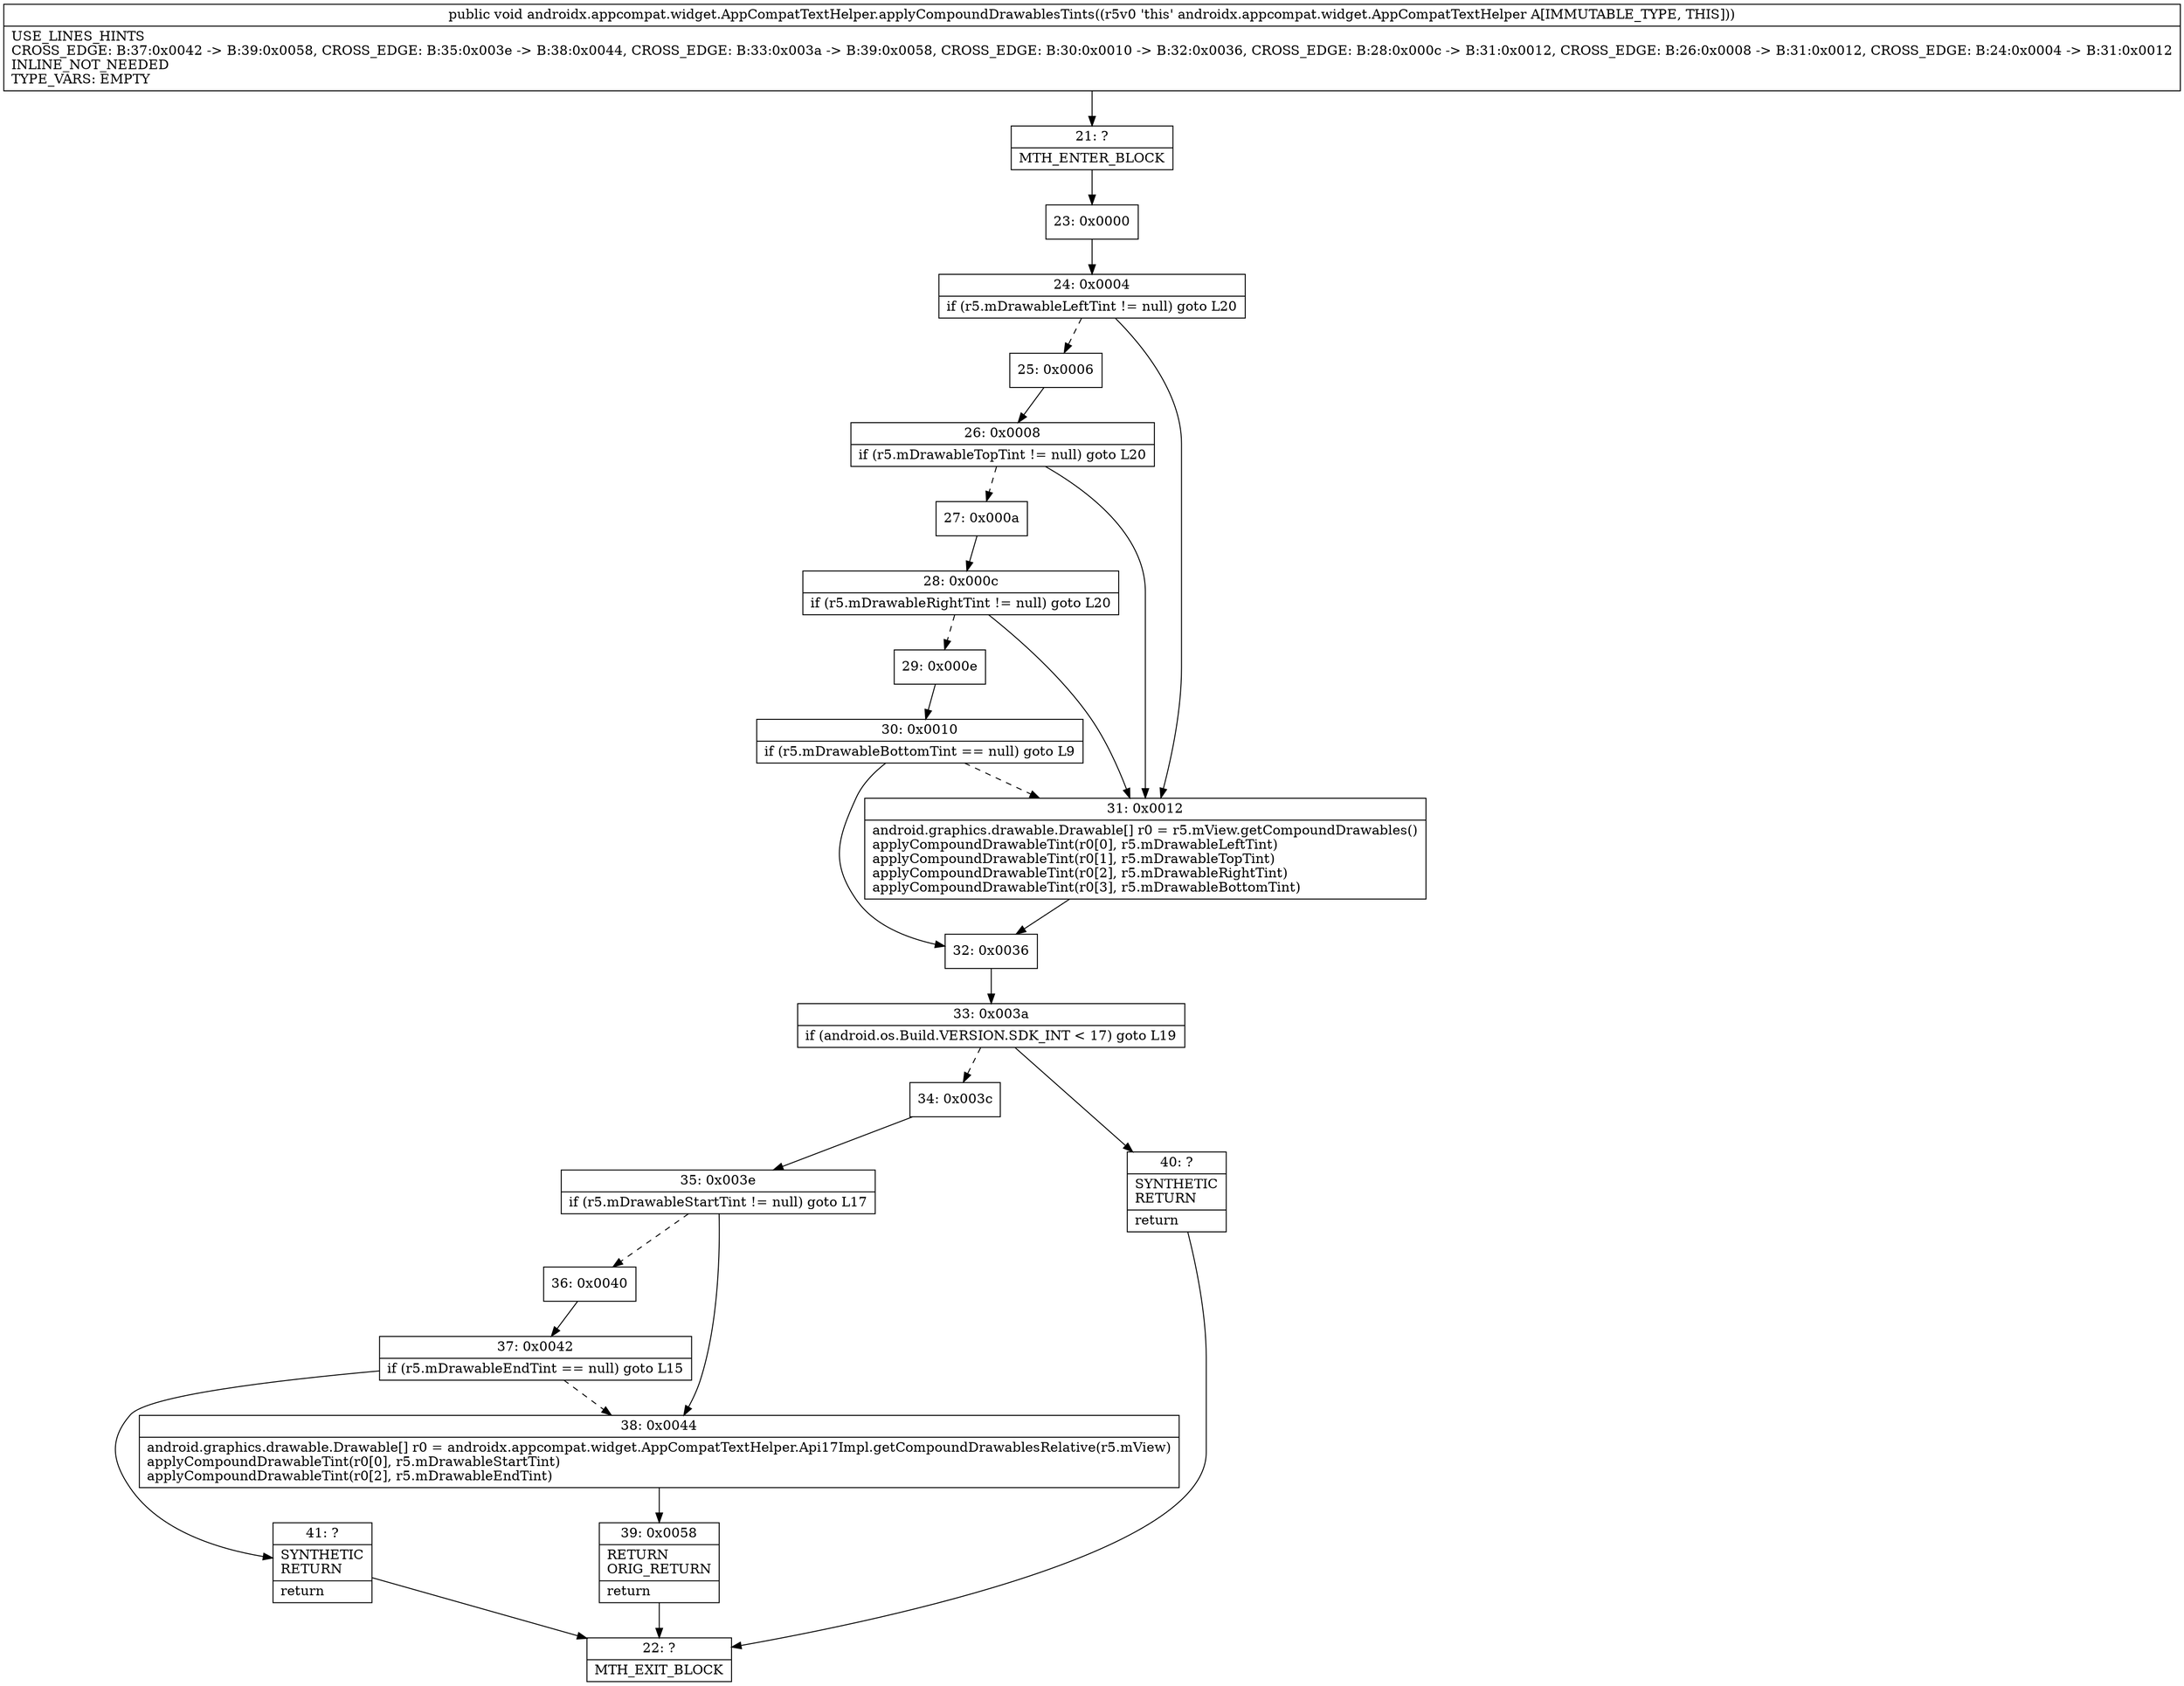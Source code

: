 digraph "CFG forandroidx.appcompat.widget.AppCompatTextHelper.applyCompoundDrawablesTints()V" {
Node_21 [shape=record,label="{21\:\ ?|MTH_ENTER_BLOCK\l}"];
Node_23 [shape=record,label="{23\:\ 0x0000}"];
Node_24 [shape=record,label="{24\:\ 0x0004|if (r5.mDrawableLeftTint != null) goto L20\l}"];
Node_25 [shape=record,label="{25\:\ 0x0006}"];
Node_26 [shape=record,label="{26\:\ 0x0008|if (r5.mDrawableTopTint != null) goto L20\l}"];
Node_27 [shape=record,label="{27\:\ 0x000a}"];
Node_28 [shape=record,label="{28\:\ 0x000c|if (r5.mDrawableRightTint != null) goto L20\l}"];
Node_29 [shape=record,label="{29\:\ 0x000e}"];
Node_30 [shape=record,label="{30\:\ 0x0010|if (r5.mDrawableBottomTint == null) goto L9\l}"];
Node_32 [shape=record,label="{32\:\ 0x0036}"];
Node_33 [shape=record,label="{33\:\ 0x003a|if (android.os.Build.VERSION.SDK_INT \< 17) goto L19\l}"];
Node_34 [shape=record,label="{34\:\ 0x003c}"];
Node_35 [shape=record,label="{35\:\ 0x003e|if (r5.mDrawableStartTint != null) goto L17\l}"];
Node_36 [shape=record,label="{36\:\ 0x0040}"];
Node_37 [shape=record,label="{37\:\ 0x0042|if (r5.mDrawableEndTint == null) goto L15\l}"];
Node_41 [shape=record,label="{41\:\ ?|SYNTHETIC\lRETURN\l|return\l}"];
Node_22 [shape=record,label="{22\:\ ?|MTH_EXIT_BLOCK\l}"];
Node_38 [shape=record,label="{38\:\ 0x0044|android.graphics.drawable.Drawable[] r0 = androidx.appcompat.widget.AppCompatTextHelper.Api17Impl.getCompoundDrawablesRelative(r5.mView)\lapplyCompoundDrawableTint(r0[0], r5.mDrawableStartTint)\lapplyCompoundDrawableTint(r0[2], r5.mDrawableEndTint)\l}"];
Node_39 [shape=record,label="{39\:\ 0x0058|RETURN\lORIG_RETURN\l|return\l}"];
Node_40 [shape=record,label="{40\:\ ?|SYNTHETIC\lRETURN\l|return\l}"];
Node_31 [shape=record,label="{31\:\ 0x0012|android.graphics.drawable.Drawable[] r0 = r5.mView.getCompoundDrawables()\lapplyCompoundDrawableTint(r0[0], r5.mDrawableLeftTint)\lapplyCompoundDrawableTint(r0[1], r5.mDrawableTopTint)\lapplyCompoundDrawableTint(r0[2], r5.mDrawableRightTint)\lapplyCompoundDrawableTint(r0[3], r5.mDrawableBottomTint)\l}"];
MethodNode[shape=record,label="{public void androidx.appcompat.widget.AppCompatTextHelper.applyCompoundDrawablesTints((r5v0 'this' androidx.appcompat.widget.AppCompatTextHelper A[IMMUTABLE_TYPE, THIS]))  | USE_LINES_HINTS\lCROSS_EDGE: B:37:0x0042 \-\> B:39:0x0058, CROSS_EDGE: B:35:0x003e \-\> B:38:0x0044, CROSS_EDGE: B:33:0x003a \-\> B:39:0x0058, CROSS_EDGE: B:30:0x0010 \-\> B:32:0x0036, CROSS_EDGE: B:28:0x000c \-\> B:31:0x0012, CROSS_EDGE: B:26:0x0008 \-\> B:31:0x0012, CROSS_EDGE: B:24:0x0004 \-\> B:31:0x0012\lINLINE_NOT_NEEDED\lTYPE_VARS: EMPTY\l}"];
MethodNode -> Node_21;Node_21 -> Node_23;
Node_23 -> Node_24;
Node_24 -> Node_25[style=dashed];
Node_24 -> Node_31;
Node_25 -> Node_26;
Node_26 -> Node_27[style=dashed];
Node_26 -> Node_31;
Node_27 -> Node_28;
Node_28 -> Node_29[style=dashed];
Node_28 -> Node_31;
Node_29 -> Node_30;
Node_30 -> Node_31[style=dashed];
Node_30 -> Node_32;
Node_32 -> Node_33;
Node_33 -> Node_34[style=dashed];
Node_33 -> Node_40;
Node_34 -> Node_35;
Node_35 -> Node_36[style=dashed];
Node_35 -> Node_38;
Node_36 -> Node_37;
Node_37 -> Node_38[style=dashed];
Node_37 -> Node_41;
Node_41 -> Node_22;
Node_38 -> Node_39;
Node_39 -> Node_22;
Node_40 -> Node_22;
Node_31 -> Node_32;
}

